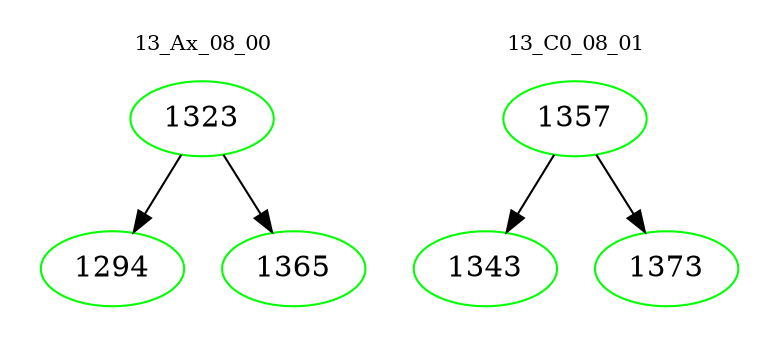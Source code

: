 digraph{
subgraph cluster_0 {
color = white
label = "13_Ax_08_00";
fontsize=10;
T0_1323 [label="1323", color="green"]
T0_1323 -> T0_1294 [color="black"]
T0_1294 [label="1294", color="green"]
T0_1323 -> T0_1365 [color="black"]
T0_1365 [label="1365", color="green"]
}
subgraph cluster_1 {
color = white
label = "13_C0_08_01";
fontsize=10;
T1_1357 [label="1357", color="green"]
T1_1357 -> T1_1343 [color="black"]
T1_1343 [label="1343", color="green"]
T1_1357 -> T1_1373 [color="black"]
T1_1373 [label="1373", color="green"]
}
}
